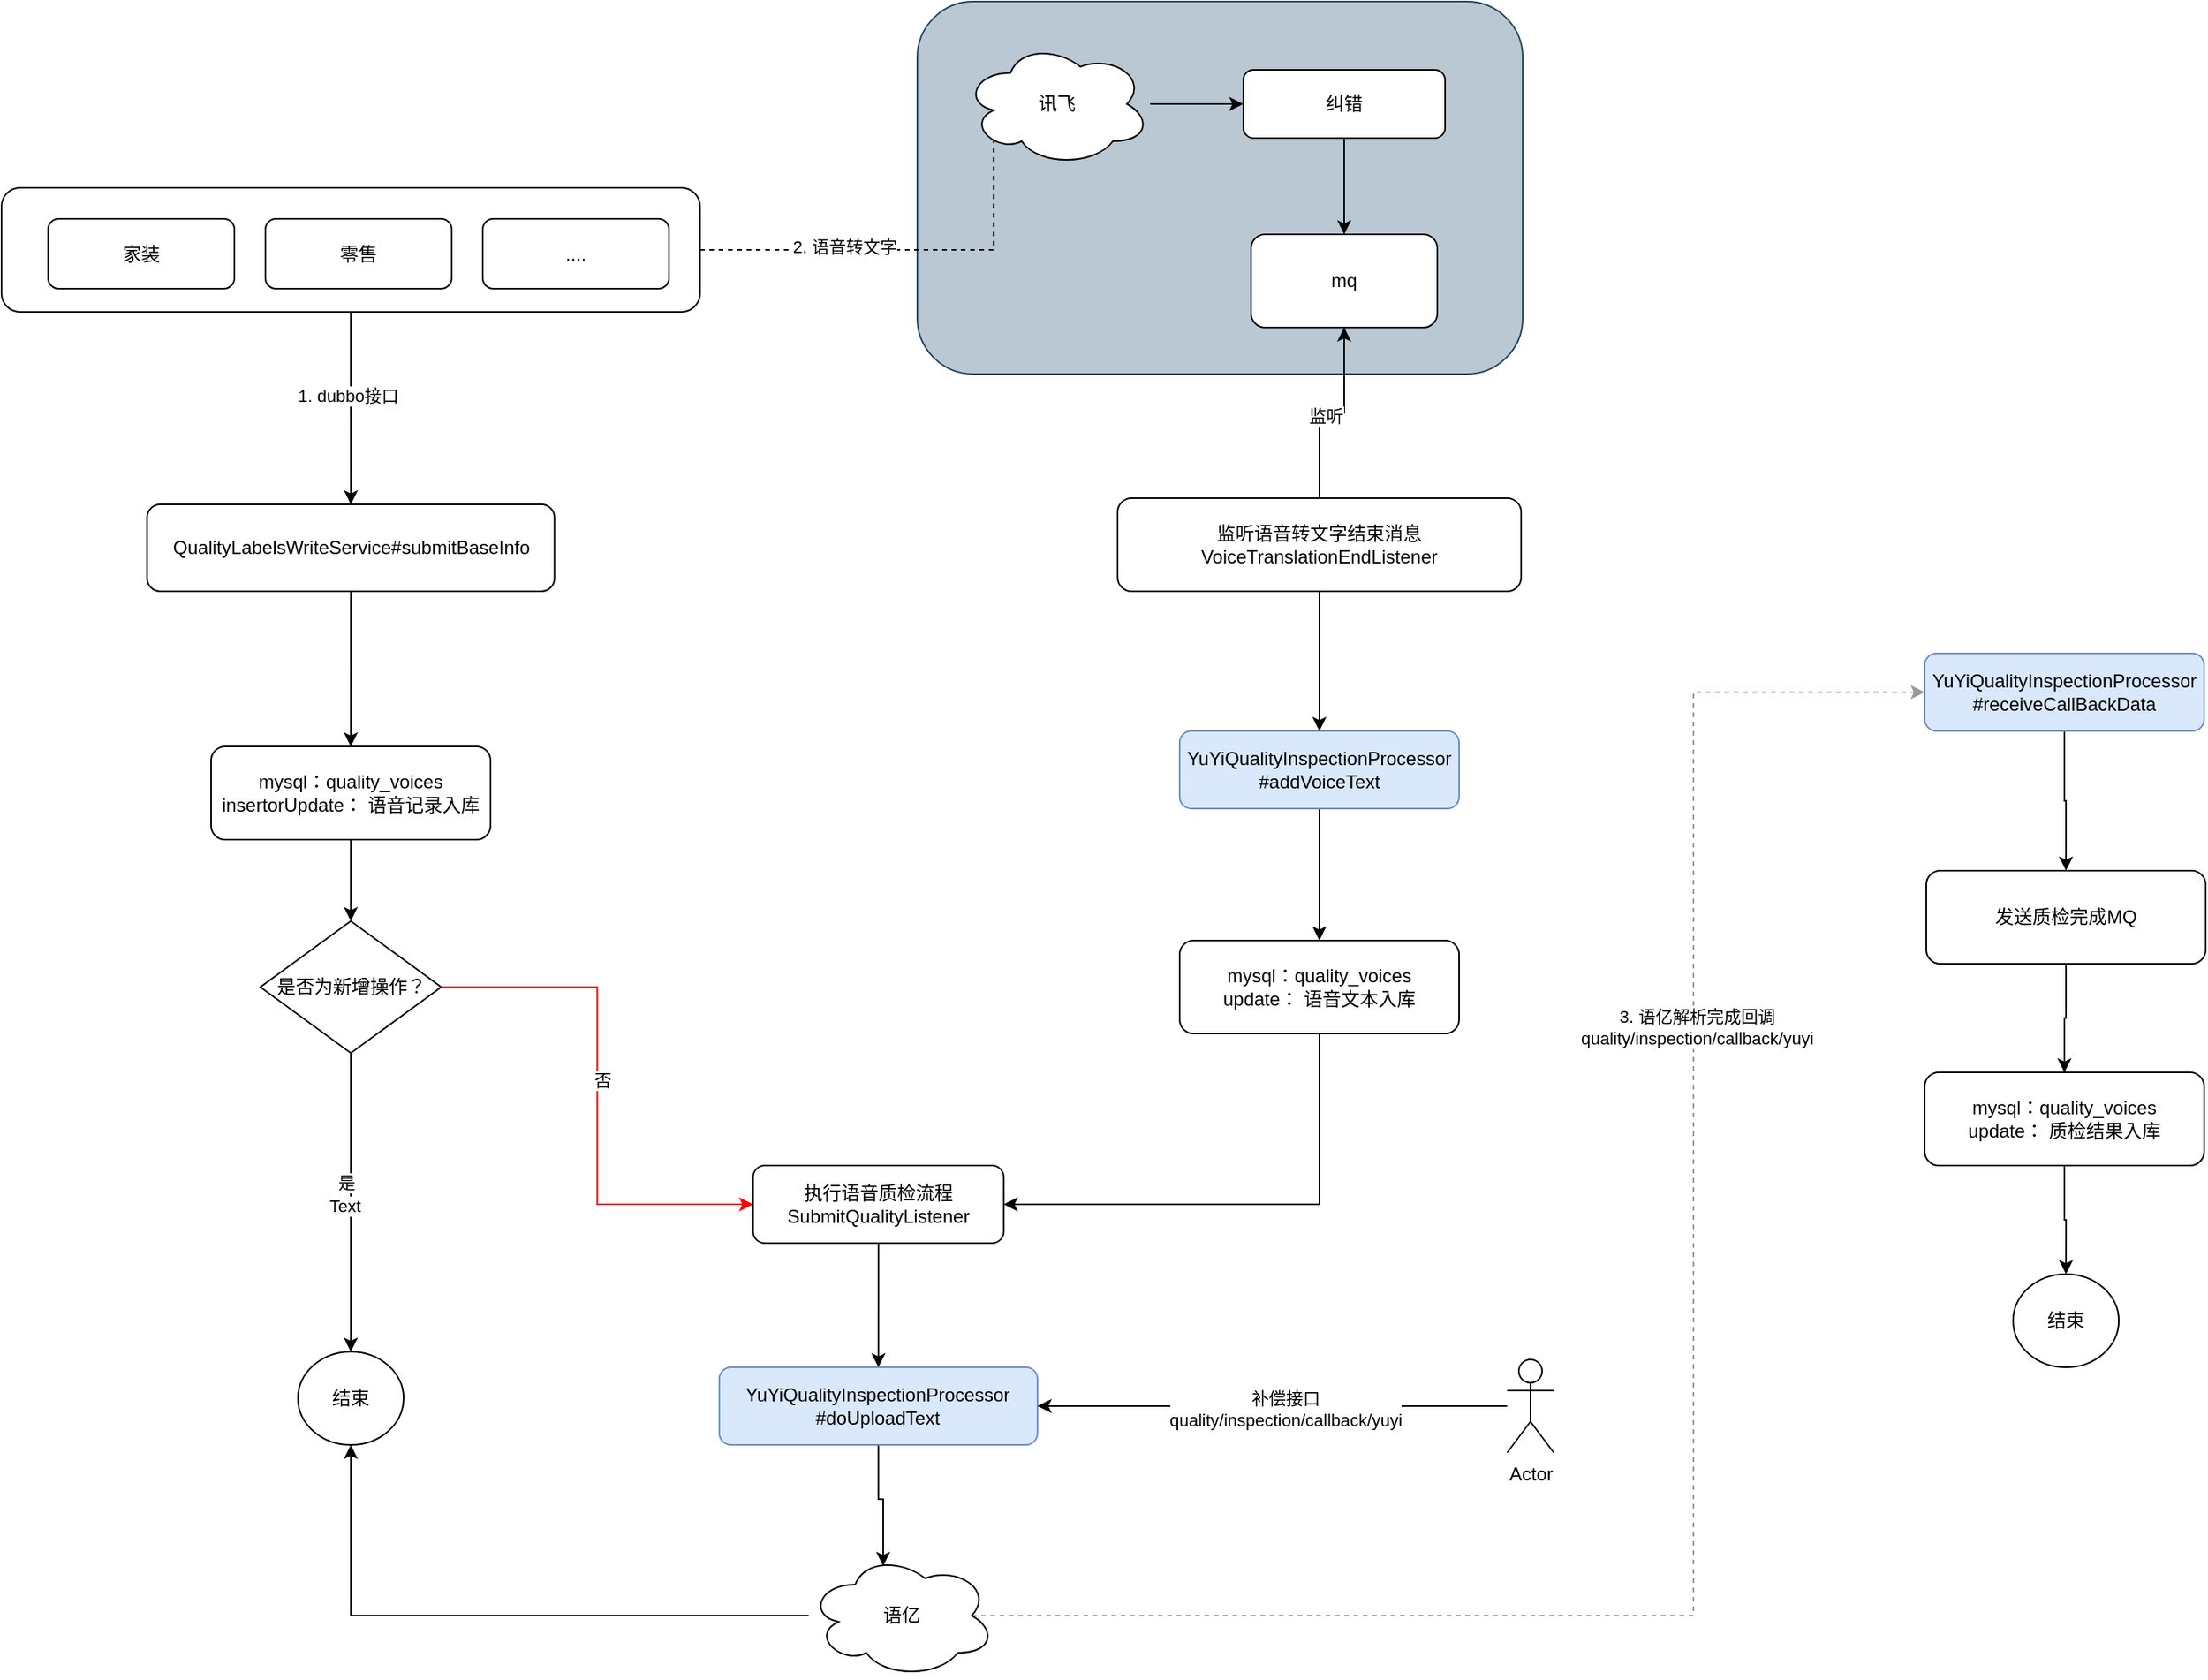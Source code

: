 <mxfile version="21.6.8" type="github">
  <diagram name="第 1 页" id="tPr0RWbO8Iqy3AoQoe7I">
    <mxGraphModel dx="2120" dy="2538" grid="1" gridSize="10" guides="1" tooltips="1" connect="1" arrows="1" fold="1" page="1" pageScale="1" pageWidth="827" pageHeight="1169" math="0" shadow="0">
      <root>
        <mxCell id="0" />
        <mxCell id="1" parent="0" />
        <mxCell id="bo52GMoFcjaKXzs8PNEk-110" value="" style="rounded=1;whiteSpace=wrap;html=1;fillColor=#bac8d3;strokeColor=#23445d;" vertex="1" parent="1">
          <mxGeometry x="660" y="-690" width="390" height="240" as="geometry" />
        </mxCell>
        <mxCell id="bo52GMoFcjaKXzs8PNEk-60" style="edgeStyle=orthogonalEdgeStyle;rounded=0;orthogonalLoop=1;jettySize=auto;html=1;entryX=0;entryY=0.5;entryDx=0;entryDy=0;dashed=1;exitX=0.875;exitY=0.5;exitDx=0;exitDy=0;exitPerimeter=0;strokeColor=#999999;" edge="1" parent="1" source="bo52GMoFcjaKXzs8PNEk-22" target="bo52GMoFcjaKXzs8PNEk-33">
          <mxGeometry relative="1" as="geometry">
            <mxPoint x="743.75" y="350" as="sourcePoint" />
            <Array as="points">
              <mxPoint x="1160" y="350" />
              <mxPoint x="1160" y="-245" />
            </Array>
          </mxGeometry>
        </mxCell>
        <mxCell id="bo52GMoFcjaKXzs8PNEk-61" value="3. 语亿解析完成回调&lt;br&gt;&lt;div style=&quot;&quot;&gt;quality/inspection/callback/yuyi&lt;/div&gt;" style="edgeLabel;html=1;align=center;verticalAlign=middle;resizable=0;points=[];" vertex="1" connectable="0" parent="bo52GMoFcjaKXzs8PNEk-60">
          <mxGeometry x="0.397" y="-2" relative="1" as="geometry">
            <mxPoint as="offset" />
          </mxGeometry>
        </mxCell>
        <mxCell id="bo52GMoFcjaKXzs8PNEk-66" value="" style="edgeStyle=orthogonalEdgeStyle;rounded=0;orthogonalLoop=1;jettySize=auto;html=1;" edge="1" parent="1" source="bo52GMoFcjaKXzs8PNEk-22" target="bo52GMoFcjaKXzs8PNEk-65">
          <mxGeometry relative="1" as="geometry" />
        </mxCell>
        <mxCell id="bo52GMoFcjaKXzs8PNEk-22" value="&lt;pre style=&quot;border-color: var(--border-color);&quot;&gt;&lt;font style=&quot;border-color: var(--border-color);&quot; face=&quot;JetBrains Mono, monospace&quot;&gt;语亿&lt;/font&gt;&lt;/pre&gt;" style="ellipse;shape=cloud;whiteSpace=wrap;html=1;" vertex="1" parent="1">
          <mxGeometry x="590" y="310" width="120" height="80" as="geometry" />
        </mxCell>
        <mxCell id="bo52GMoFcjaKXzs8PNEk-52" style="edgeStyle=orthogonalEdgeStyle;rounded=0;orthogonalLoop=1;jettySize=auto;html=1;entryX=0.5;entryY=0;entryDx=0;entryDy=0;" edge="1" parent="1" source="bo52GMoFcjaKXzs8PNEk-32" target="bo52GMoFcjaKXzs8PNEk-53">
          <mxGeometry relative="1" as="geometry">
            <mxPoint x="1063.107" y="-85" as="targetPoint" />
          </mxGeometry>
        </mxCell>
        <mxCell id="bo52GMoFcjaKXzs8PNEk-32" value="&lt;div style=&quot;&quot;&gt;YuYiQualityInspectionProcessor&lt;br&gt;&lt;/div&gt;&lt;div style=&quot;&quot;&gt;#addVoiceText&lt;/div&gt;" style="rounded=1;whiteSpace=wrap;html=1;fillColor=#dae8fc;strokeColor=#6c8ebf;" vertex="1" parent="1">
          <mxGeometry x="829" y="-220" width="180" height="50" as="geometry" />
        </mxCell>
        <mxCell id="bo52GMoFcjaKXzs8PNEk-91" style="edgeStyle=orthogonalEdgeStyle;rounded=0;orthogonalLoop=1;jettySize=auto;html=1;entryX=0.5;entryY=0;entryDx=0;entryDy=0;" edge="1" parent="1" source="bo52GMoFcjaKXzs8PNEk-33" target="bo52GMoFcjaKXzs8PNEk-90">
          <mxGeometry relative="1" as="geometry" />
        </mxCell>
        <mxCell id="bo52GMoFcjaKXzs8PNEk-33" value="&lt;div style=&quot;&quot;&gt;&lt;div style=&quot;&quot;&gt;YuYiQualityInspectionProcessor&lt;/div&gt;&lt;/div&gt;&lt;div style=&quot;&quot;&gt;#receiveCallBackData&lt;/div&gt;" style="rounded=1;whiteSpace=wrap;html=1;fillColor=#dae8fc;strokeColor=#6c8ebf;" vertex="1" parent="1">
          <mxGeometry x="1309" y="-270" width="180" height="50" as="geometry" />
        </mxCell>
        <mxCell id="bo52GMoFcjaKXzs8PNEk-42" style="edgeStyle=orthogonalEdgeStyle;rounded=0;orthogonalLoop=1;jettySize=auto;html=1;" edge="1" parent="1" source="bo52GMoFcjaKXzs8PNEk-36" target="bo52GMoFcjaKXzs8PNEk-32">
          <mxGeometry relative="1" as="geometry" />
        </mxCell>
        <mxCell id="bo52GMoFcjaKXzs8PNEk-112" style="edgeStyle=orthogonalEdgeStyle;rounded=0;orthogonalLoop=1;jettySize=auto;html=1;entryX=0.5;entryY=1;entryDx=0;entryDy=0;" edge="1" parent="1" source="bo52GMoFcjaKXzs8PNEk-36" target="bo52GMoFcjaKXzs8PNEk-107">
          <mxGeometry relative="1" as="geometry" />
        </mxCell>
        <mxCell id="bo52GMoFcjaKXzs8PNEk-113" value="监听" style="edgeLabel;html=1;align=center;verticalAlign=middle;resizable=0;points=[];" vertex="1" connectable="0" parent="bo52GMoFcjaKXzs8PNEk-112">
          <mxGeometry x="-0.068" y="-2" relative="1" as="geometry">
            <mxPoint as="offset" />
          </mxGeometry>
        </mxCell>
        <mxCell id="bo52GMoFcjaKXzs8PNEk-36" value="&lt;div style=&quot;&quot;&gt;监听语音转文字结束消息&lt;/div&gt;&lt;div style=&quot;&quot;&gt;VoiceTranslationEndListener&lt;/div&gt;" style="rounded=1;whiteSpace=wrap;html=1;" vertex="1" parent="1">
          <mxGeometry x="789" y="-370" width="260" height="60" as="geometry" />
        </mxCell>
        <mxCell id="bo52GMoFcjaKXzs8PNEk-63" value="" style="edgeStyle=orthogonalEdgeStyle;rounded=0;orthogonalLoop=1;jettySize=auto;html=1;" edge="1" parent="1" source="bo52GMoFcjaKXzs8PNEk-43" target="bo52GMoFcjaKXzs8PNEk-64">
          <mxGeometry relative="1" as="geometry">
            <mxPoint x="295" y="-355" as="targetPoint" />
          </mxGeometry>
        </mxCell>
        <mxCell id="bo52GMoFcjaKXzs8PNEk-98" value="1. dubbo接口" style="edgeLabel;html=1;align=center;verticalAlign=middle;resizable=0;points=[];" vertex="1" connectable="0" parent="bo52GMoFcjaKXzs8PNEk-63">
          <mxGeometry x="-0.131" y="-2" relative="1" as="geometry">
            <mxPoint as="offset" />
          </mxGeometry>
        </mxCell>
        <mxCell id="bo52GMoFcjaKXzs8PNEk-100" style="edgeStyle=orthogonalEdgeStyle;rounded=0;orthogonalLoop=1;jettySize=auto;html=1;entryX=0.16;entryY=0.55;entryDx=0;entryDy=0;entryPerimeter=0;dashed=1;" edge="1" parent="1" source="bo52GMoFcjaKXzs8PNEk-43" target="bo52GMoFcjaKXzs8PNEk-72">
          <mxGeometry relative="1" as="geometry" />
        </mxCell>
        <mxCell id="bo52GMoFcjaKXzs8PNEk-102" value="2. 语音转文字" style="edgeLabel;html=1;align=center;verticalAlign=middle;resizable=0;points=[];" vertex="1" connectable="0" parent="bo52GMoFcjaKXzs8PNEk-100">
          <mxGeometry x="-0.333" y="2" relative="1" as="geometry">
            <mxPoint as="offset" />
          </mxGeometry>
        </mxCell>
        <mxCell id="bo52GMoFcjaKXzs8PNEk-43" value="" style="rounded=1;whiteSpace=wrap;html=1;" vertex="1" parent="1">
          <mxGeometry x="70" y="-570" width="450" height="80" as="geometry" />
        </mxCell>
        <mxCell id="bo52GMoFcjaKXzs8PNEk-44" value="家装" style="rounded=1;whiteSpace=wrap;html=1;" vertex="1" parent="1">
          <mxGeometry x="100" y="-550" width="120" height="45" as="geometry" />
        </mxCell>
        <mxCell id="bo52GMoFcjaKXzs8PNEk-45" value="零售" style="rounded=1;whiteSpace=wrap;html=1;" vertex="1" parent="1">
          <mxGeometry x="240" y="-550" width="120" height="45" as="geometry" />
        </mxCell>
        <mxCell id="bo52GMoFcjaKXzs8PNEk-46" value="...." style="rounded=1;whiteSpace=wrap;html=1;" vertex="1" parent="1">
          <mxGeometry x="380" y="-550" width="120" height="45" as="geometry" />
        </mxCell>
        <mxCell id="bo52GMoFcjaKXzs8PNEk-71" style="edgeStyle=orthogonalEdgeStyle;rounded=0;orthogonalLoop=1;jettySize=auto;html=1;entryX=1;entryY=0.5;entryDx=0;entryDy=0;exitX=0.5;exitY=1;exitDx=0;exitDy=0;" edge="1" parent="1" source="bo52GMoFcjaKXzs8PNEk-53" target="bo52GMoFcjaKXzs8PNEk-55">
          <mxGeometry relative="1" as="geometry">
            <mxPoint x="764.5" y="85" as="targetPoint" />
          </mxGeometry>
        </mxCell>
        <mxCell id="bo52GMoFcjaKXzs8PNEk-53" value="&lt;div style=&quot;&quot;&gt;mysql：quality_voices&lt;br&gt;&lt;/div&gt;&lt;div style=&quot;&quot;&gt;update： 语音文本入库&lt;/div&gt;" style="rounded=1;whiteSpace=wrap;html=1;fillColor=#FFFFFF;strokeColor=#000000;" vertex="1" parent="1">
          <mxGeometry x="829" y="-85" width="180" height="60" as="geometry" />
        </mxCell>
        <mxCell id="bo52GMoFcjaKXzs8PNEk-96" style="edgeStyle=orthogonalEdgeStyle;rounded=0;orthogonalLoop=1;jettySize=auto;html=1;entryX=0.5;entryY=0;entryDx=0;entryDy=0;" edge="1" parent="1" source="bo52GMoFcjaKXzs8PNEk-55" target="bo52GMoFcjaKXzs8PNEk-34">
          <mxGeometry relative="1" as="geometry" />
        </mxCell>
        <mxCell id="bo52GMoFcjaKXzs8PNEk-55" value="&lt;div style=&quot;&quot;&gt;执行语音质检流程&lt;/div&gt;&lt;div style=&quot;&quot;&gt;SubmitQualityListener&lt;/div&gt;" style="rounded=1;whiteSpace=wrap;html=1;" vertex="1" parent="1">
          <mxGeometry x="554.17" y="60" width="161.5" height="50" as="geometry" />
        </mxCell>
        <mxCell id="bo52GMoFcjaKXzs8PNEk-68" style="edgeStyle=orthogonalEdgeStyle;rounded=0;orthogonalLoop=1;jettySize=auto;html=1;entryX=0.5;entryY=0;entryDx=0;entryDy=0;" edge="1" parent="1" source="bo52GMoFcjaKXzs8PNEk-64" target="bo52GMoFcjaKXzs8PNEk-67">
          <mxGeometry relative="1" as="geometry" />
        </mxCell>
        <mxCell id="bo52GMoFcjaKXzs8PNEk-64" value="&lt;div style=&quot;&quot;&gt;QualityLabelsWriteService#submitBaseInfo&lt;/div&gt;" style="rounded=1;whiteSpace=wrap;html=1;" vertex="1" parent="1">
          <mxGeometry x="163.75" y="-366" width="262.5" height="56" as="geometry" />
        </mxCell>
        <mxCell id="bo52GMoFcjaKXzs8PNEk-65" value="结束" style="ellipse;whiteSpace=wrap;html=1;" vertex="1" parent="1">
          <mxGeometry x="260.97" y="180" width="68.07" height="60" as="geometry" />
        </mxCell>
        <mxCell id="bo52GMoFcjaKXzs8PNEk-82" style="edgeStyle=orthogonalEdgeStyle;rounded=0;orthogonalLoop=1;jettySize=auto;html=1;entryX=0.5;entryY=0;entryDx=0;entryDy=0;" edge="1" parent="1" source="bo52GMoFcjaKXzs8PNEk-67" target="bo52GMoFcjaKXzs8PNEk-81">
          <mxGeometry relative="1" as="geometry" />
        </mxCell>
        <mxCell id="bo52GMoFcjaKXzs8PNEk-67" value="&lt;div style=&quot;&quot;&gt;mysql：quality_voices&lt;br&gt;&lt;/div&gt;&lt;div style=&quot;&quot;&gt;insertorUpdate： 语音记录入库&lt;/div&gt;" style="rounded=1;whiteSpace=wrap;html=1;" vertex="1" parent="1">
          <mxGeometry x="205" y="-210" width="180" height="60" as="geometry" />
        </mxCell>
        <mxCell id="bo52GMoFcjaKXzs8PNEk-97" style="edgeStyle=orthogonalEdgeStyle;rounded=0;orthogonalLoop=1;jettySize=auto;html=1;entryX=0.4;entryY=0.1;entryDx=0;entryDy=0;entryPerimeter=0;" edge="1" parent="1" source="bo52GMoFcjaKXzs8PNEk-34" target="bo52GMoFcjaKXzs8PNEk-22">
          <mxGeometry relative="1" as="geometry" />
        </mxCell>
        <mxCell id="bo52GMoFcjaKXzs8PNEk-34" value="&lt;div style=&quot;&quot;&gt;&lt;div style=&quot;&quot;&gt;YuYiQualityInspectionProcessor&lt;/div&gt;&lt;/div&gt;&lt;div style=&quot;&quot;&gt;#doUploadText&lt;/div&gt;" style="rounded=1;whiteSpace=wrap;html=1;fillColor=#dae8fc;strokeColor=#6c8ebf;" vertex="1" parent="1">
          <mxGeometry x="532.42" y="190" width="205" height="50" as="geometry" />
        </mxCell>
        <mxCell id="bo52GMoFcjaKXzs8PNEk-73" style="edgeStyle=orthogonalEdgeStyle;rounded=0;orthogonalLoop=1;jettySize=auto;html=1;entryX=0;entryY=0.5;entryDx=0;entryDy=0;" edge="1" parent="1" source="bo52GMoFcjaKXzs8PNEk-72" target="bo52GMoFcjaKXzs8PNEk-104">
          <mxGeometry relative="1" as="geometry">
            <mxPoint x="920" y="-527" as="targetPoint" />
          </mxGeometry>
        </mxCell>
        <mxCell id="bo52GMoFcjaKXzs8PNEk-72" value="&lt;pre style=&quot;border-color: var(--border-color);&quot;&gt;&lt;font style=&quot;border-color: var(--border-color);&quot; face=&quot;JetBrains Mono, monospace&quot;&gt;讯飞&lt;/font&gt;&lt;/pre&gt;" style="ellipse;shape=cloud;whiteSpace=wrap;html=1;" vertex="1" parent="1">
          <mxGeometry x="690" y="-664" width="120" height="80" as="geometry" />
        </mxCell>
        <mxCell id="bo52GMoFcjaKXzs8PNEk-84" style="edgeStyle=orthogonalEdgeStyle;rounded=0;orthogonalLoop=1;jettySize=auto;html=1;entryX=0;entryY=0.5;entryDx=0;entryDy=0;strokeColor=#FF0000;" edge="1" parent="1" source="bo52GMoFcjaKXzs8PNEk-81" target="bo52GMoFcjaKXzs8PNEk-55">
          <mxGeometry relative="1" as="geometry">
            <mxPoint x="512.17" y="85" as="targetPoint" />
          </mxGeometry>
        </mxCell>
        <mxCell id="bo52GMoFcjaKXzs8PNEk-85" value="否" style="edgeLabel;html=1;align=center;verticalAlign=middle;resizable=0;points=[];" vertex="1" connectable="0" parent="bo52GMoFcjaKXzs8PNEk-84">
          <mxGeometry x="-0.06" y="3" relative="1" as="geometry">
            <mxPoint as="offset" />
          </mxGeometry>
        </mxCell>
        <mxCell id="bo52GMoFcjaKXzs8PNEk-86" style="edgeStyle=orthogonalEdgeStyle;rounded=0;orthogonalLoop=1;jettySize=auto;html=1;" edge="1" parent="1" source="bo52GMoFcjaKXzs8PNEk-81" target="bo52GMoFcjaKXzs8PNEk-65">
          <mxGeometry relative="1" as="geometry" />
        </mxCell>
        <mxCell id="bo52GMoFcjaKXzs8PNEk-87" value="是" style="edgeLabel;html=1;align=center;verticalAlign=middle;resizable=0;points=[];" vertex="1" connectable="0" parent="bo52GMoFcjaKXzs8PNEk-86">
          <mxGeometry x="-0.143" y="-3" relative="1" as="geometry">
            <mxPoint y="1" as="offset" />
          </mxGeometry>
        </mxCell>
        <mxCell id="bo52GMoFcjaKXzs8PNEk-99" value="Text" style="edgeLabel;html=1;align=center;verticalAlign=middle;resizable=0;points=[];" vertex="1" connectable="0" parent="bo52GMoFcjaKXzs8PNEk-86">
          <mxGeometry x="0.017" y="-4" relative="1" as="geometry">
            <mxPoint as="offset" />
          </mxGeometry>
        </mxCell>
        <mxCell id="bo52GMoFcjaKXzs8PNEk-81" value="是否为新增操作？" style="rhombus;whiteSpace=wrap;html=1;" vertex="1" parent="1">
          <mxGeometry x="236.75" y="-97.5" width="116.5" height="85" as="geometry" />
        </mxCell>
        <mxCell id="bo52GMoFcjaKXzs8PNEk-95" style="edgeStyle=orthogonalEdgeStyle;rounded=0;orthogonalLoop=1;jettySize=auto;html=1;" edge="1" parent="1" source="bo52GMoFcjaKXzs8PNEk-88" target="bo52GMoFcjaKXzs8PNEk-94">
          <mxGeometry relative="1" as="geometry" />
        </mxCell>
        <mxCell id="bo52GMoFcjaKXzs8PNEk-88" value="&lt;div style=&quot;&quot;&gt;mysql：quality_voices&lt;br&gt;&lt;/div&gt;&lt;div style=&quot;&quot;&gt;update： 质检结果入库&lt;/div&gt;" style="rounded=1;whiteSpace=wrap;html=1;" vertex="1" parent="1">
          <mxGeometry x="1309" width="180" height="60" as="geometry" />
        </mxCell>
        <mxCell id="bo52GMoFcjaKXzs8PNEk-92" style="edgeStyle=orthogonalEdgeStyle;rounded=0;orthogonalLoop=1;jettySize=auto;html=1;" edge="1" parent="1" source="bo52GMoFcjaKXzs8PNEk-90" target="bo52GMoFcjaKXzs8PNEk-88">
          <mxGeometry relative="1" as="geometry" />
        </mxCell>
        <mxCell id="bo52GMoFcjaKXzs8PNEk-90" value="&lt;div style=&quot;&quot;&gt;发送质检完成MQ&lt;/div&gt;" style="rounded=1;whiteSpace=wrap;html=1;" vertex="1" parent="1">
          <mxGeometry x="1310" y="-130" width="180" height="60" as="geometry" />
        </mxCell>
        <mxCell id="bo52GMoFcjaKXzs8PNEk-94" value="结束" style="ellipse;whiteSpace=wrap;html=1;" vertex="1" parent="1">
          <mxGeometry x="1365.97" y="130" width="68.07" height="60" as="geometry" />
        </mxCell>
        <mxCell id="bo52GMoFcjaKXzs8PNEk-108" value="" style="edgeStyle=orthogonalEdgeStyle;rounded=0;orthogonalLoop=1;jettySize=auto;html=1;" edge="1" parent="1" source="bo52GMoFcjaKXzs8PNEk-104" target="bo52GMoFcjaKXzs8PNEk-107">
          <mxGeometry relative="1" as="geometry" />
        </mxCell>
        <mxCell id="bo52GMoFcjaKXzs8PNEk-104" value="&lt;div style=&quot;&quot;&gt;纠错&lt;/div&gt;" style="rounded=1;whiteSpace=wrap;html=1;" vertex="1" parent="1">
          <mxGeometry x="870" y="-646" width="130" height="44" as="geometry" />
        </mxCell>
        <mxCell id="bo52GMoFcjaKXzs8PNEk-107" value="mq" style="whiteSpace=wrap;html=1;rounded=1;" vertex="1" parent="1">
          <mxGeometry x="875" y="-540" width="120" height="60" as="geometry" />
        </mxCell>
        <mxCell id="bo52GMoFcjaKXzs8PNEk-117" style="edgeStyle=orthogonalEdgeStyle;rounded=0;orthogonalLoop=1;jettySize=auto;html=1;entryX=1;entryY=0.5;entryDx=0;entryDy=0;" edge="1" parent="1" source="bo52GMoFcjaKXzs8PNEk-116" target="bo52GMoFcjaKXzs8PNEk-34">
          <mxGeometry relative="1" as="geometry" />
        </mxCell>
        <mxCell id="bo52GMoFcjaKXzs8PNEk-118" value="补偿接口&lt;br&gt;quality/inspection/callback/yuyi" style="edgeLabel;html=1;align=center;verticalAlign=middle;resizable=0;points=[];" vertex="1" connectable="0" parent="bo52GMoFcjaKXzs8PNEk-117">
          <mxGeometry x="-0.054" y="2" relative="1" as="geometry">
            <mxPoint as="offset" />
          </mxGeometry>
        </mxCell>
        <mxCell id="bo52GMoFcjaKXzs8PNEk-116" value="Actor" style="shape=umlActor;verticalLabelPosition=bottom;verticalAlign=top;html=1;outlineConnect=0;" vertex="1" parent="1">
          <mxGeometry x="1040" y="185" width="30" height="60" as="geometry" />
        </mxCell>
      </root>
    </mxGraphModel>
  </diagram>
</mxfile>
